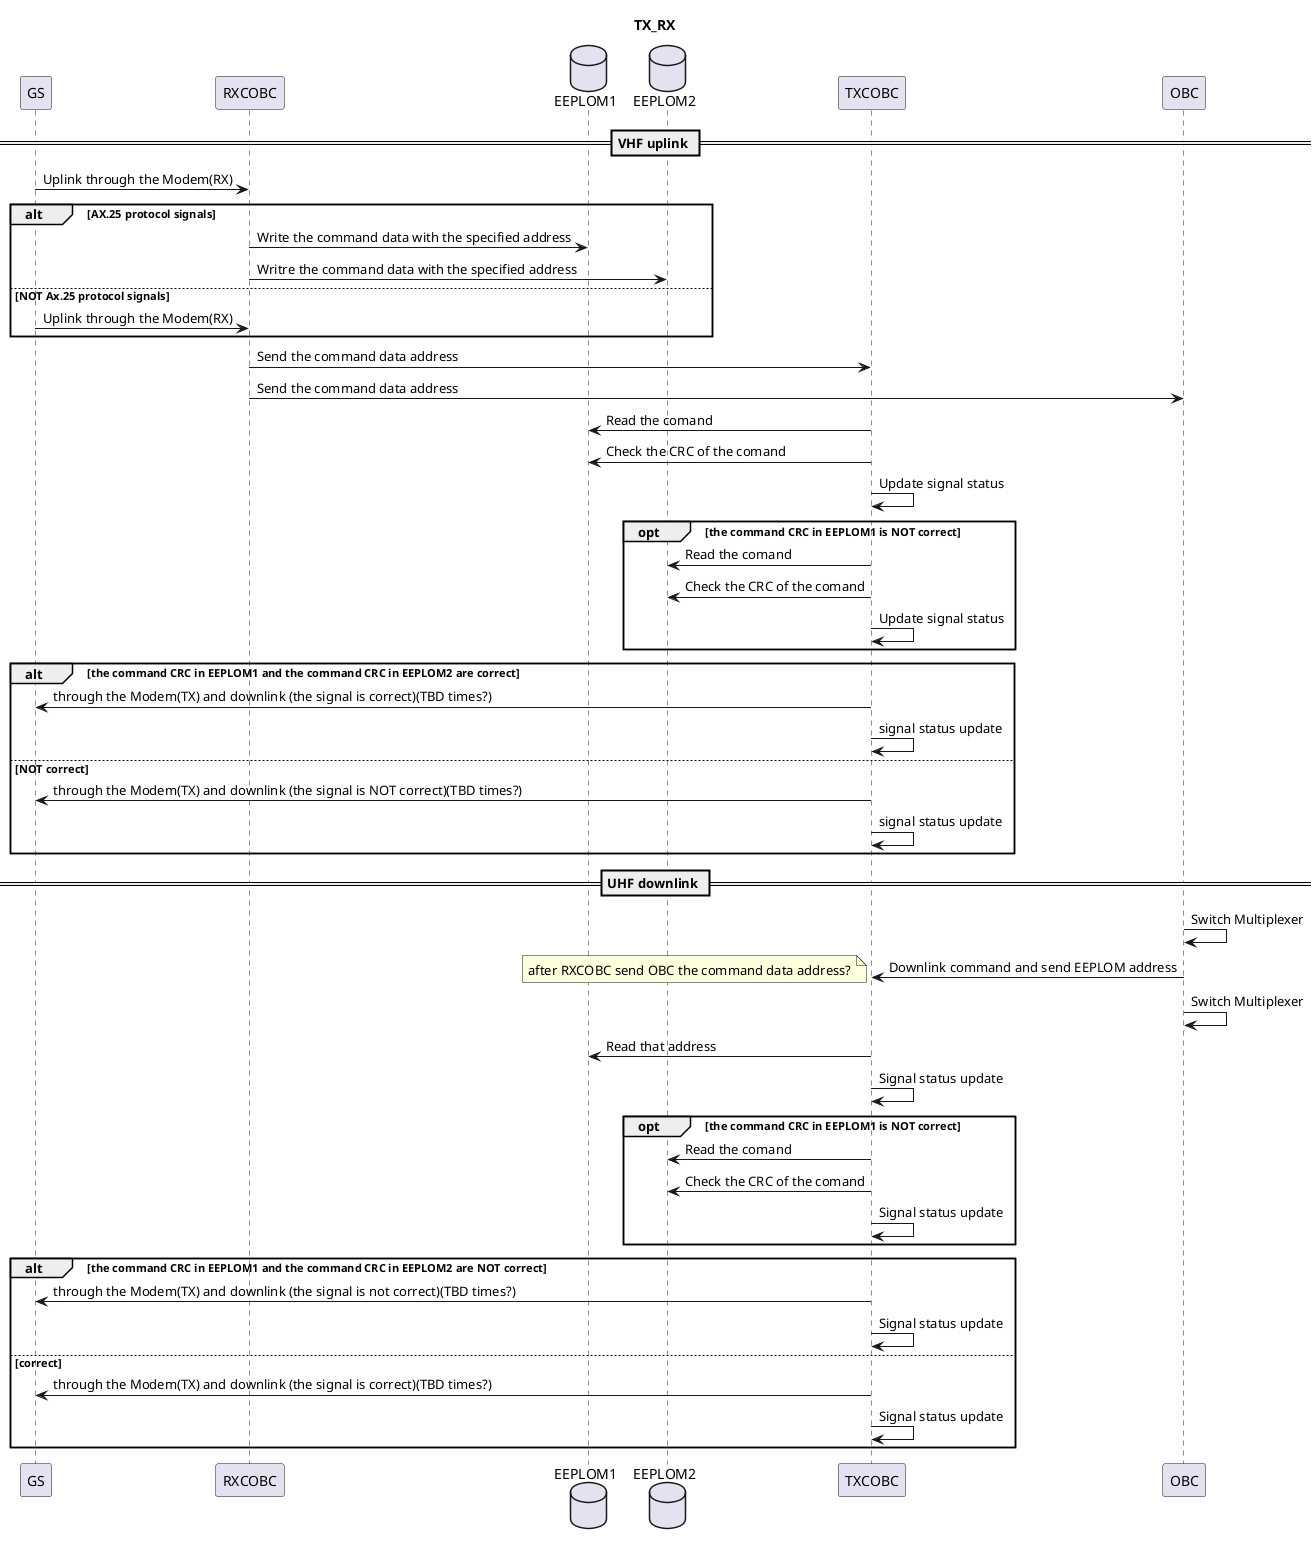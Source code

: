 @startuml
title TX_RX
participant GS
participant RXCOBC
database EEPLOM1
database EEPLOM2
participant TXCOBC
participant OBC

== VHF uplink ==
GS -> RXCOBC: Uplink through the Modem(RX)
' note right: if it is the AX.25 protocol signals
alt AX.25 protocol signals
RXCOBC -> EEPLOM1: Write the command data with the specified address
RXCOBC -> EEPLOM2: Writre the command data with the specified address
else NOT Ax.25 protocol signals
GS -> RXCOBC: Uplink through the Modem(RX)
end
RXCOBC -> TXCOBC: Send the command data address
RXCOBC -> OBC: Send the command data address
TXCOBC -> EEPLOM1: Read the comand
TXCOBC -> EEPLOM1: Check the CRC of the comand

TXCOBC -> TXCOBC: Update signal status

 opt the command CRC in EEPLOM1 is NOT correct
TXCOBC -> EEPLOM2: Read the comand
TXCOBC -> EEPLOM2: Check the CRC of the comand
TXCOBC -> TXCOBC: Update signal status
 end

alt the command CRC in EEPLOM1 and the command CRC in EEPLOM2 are correct
TXCOBC -> GS: through the Modem(TX) and downlink (the signal is correct)(TBD times?)
TXCOBC -> TXCOBC: signal status update
else NOT correct
TXCOBC -> GS: through the Modem(TX) and downlink (the signal is NOT correct)(TBD times?)
TXCOBC -> TXCOBC: signal status update
end



== UHF downlink ==


OBC -> OBC: Switch Multiplexer
OBC -> TXCOBC: Downlink command and send EEPLOM address
note left: after RXCOBC send OBC the command data address?
OBC -> OBC: Switch Multiplexer
TXCOBC -> EEPLOM1: Read that address
TXCOBC -> TXCOBC: Signal status update
opt the command CRC in EEPLOM1 is NOT correct
TXCOBC -> EEPLOM2: Read the comand
TXCOBC -> EEPLOM2: Check the CRC of the comand
TXCOBC -> TXCOBC: Signal status update
 end

alt the command CRC in EEPLOM1 and the command CRC in EEPLOM2 are NOT correct
TXCOBC -> GS: through the Modem(TX) and downlink (the signal is not correct)(TBD times?)
TXCOBC -> TXCOBC: Signal status update
else correct
TXCOBC -> GS: through the Modem(TX) and downlink (the signal is correct)(TBD times?)
TXCOBC -> TXCOBC: Signal status update
end

@enduml